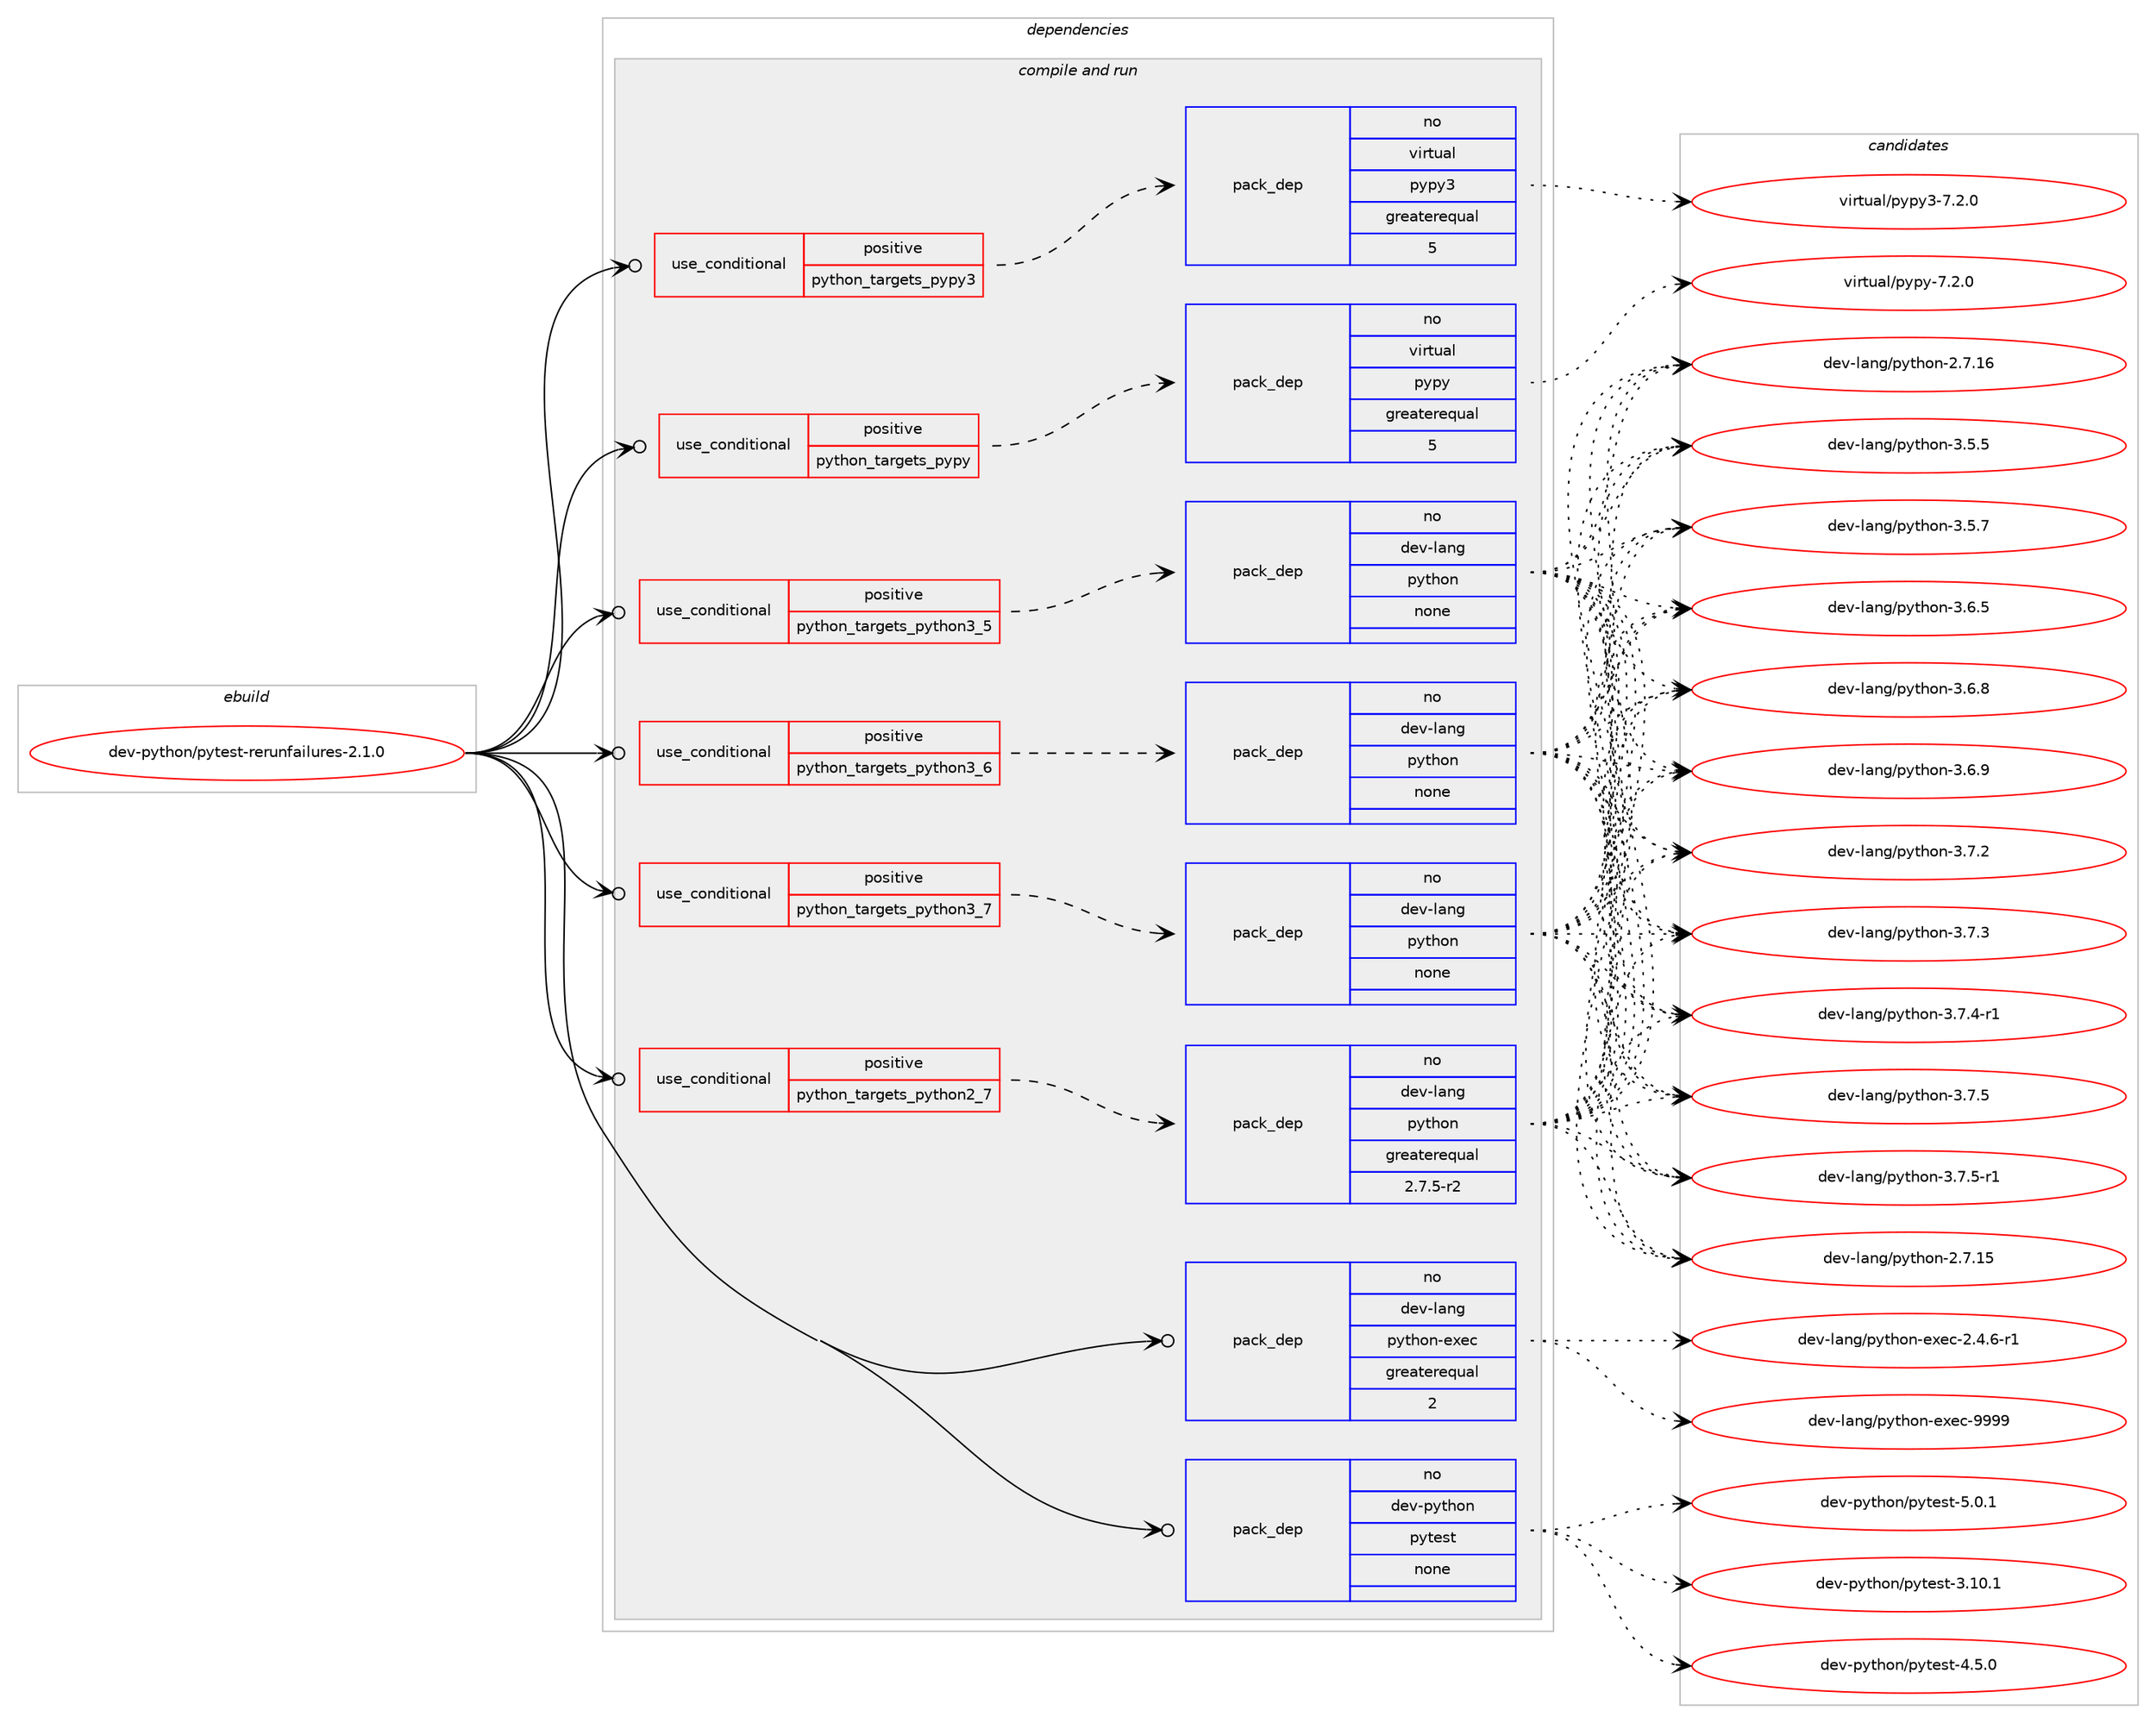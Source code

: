 digraph prolog {

# *************
# Graph options
# *************

newrank=true;
concentrate=true;
compound=true;
graph [rankdir=LR,fontname=Helvetica,fontsize=10,ranksep=1.5];#, ranksep=2.5, nodesep=0.2];
edge  [arrowhead=vee];
node  [fontname=Helvetica,fontsize=10];

# **********
# The ebuild
# **********

subgraph cluster_leftcol {
color=gray;
rank=same;
label=<<i>ebuild</i>>;
id [label="dev-python/pytest-rerunfailures-2.1.0", color=red, width=4, href="../dev-python/pytest-rerunfailures-2.1.0.svg"];
}

# ****************
# The dependencies
# ****************

subgraph cluster_midcol {
color=gray;
label=<<i>dependencies</i>>;
subgraph cluster_compile {
fillcolor="#eeeeee";
style=filled;
label=<<i>compile</i>>;
}
subgraph cluster_compileandrun {
fillcolor="#eeeeee";
style=filled;
label=<<i>compile and run</i>>;
subgraph cond147157 {
dependency629762 [label=<<TABLE BORDER="0" CELLBORDER="1" CELLSPACING="0" CELLPADDING="4"><TR><TD ROWSPAN="3" CELLPADDING="10">use_conditional</TD></TR><TR><TD>positive</TD></TR><TR><TD>python_targets_pypy</TD></TR></TABLE>>, shape=none, color=red];
subgraph pack470739 {
dependency629763 [label=<<TABLE BORDER="0" CELLBORDER="1" CELLSPACING="0" CELLPADDING="4" WIDTH="220"><TR><TD ROWSPAN="6" CELLPADDING="30">pack_dep</TD></TR><TR><TD WIDTH="110">no</TD></TR><TR><TD>virtual</TD></TR><TR><TD>pypy</TD></TR><TR><TD>greaterequal</TD></TR><TR><TD>5</TD></TR></TABLE>>, shape=none, color=blue];
}
dependency629762:e -> dependency629763:w [weight=20,style="dashed",arrowhead="vee"];
}
id:e -> dependency629762:w [weight=20,style="solid",arrowhead="odotvee"];
subgraph cond147158 {
dependency629764 [label=<<TABLE BORDER="0" CELLBORDER="1" CELLSPACING="0" CELLPADDING="4"><TR><TD ROWSPAN="3" CELLPADDING="10">use_conditional</TD></TR><TR><TD>positive</TD></TR><TR><TD>python_targets_pypy3</TD></TR></TABLE>>, shape=none, color=red];
subgraph pack470740 {
dependency629765 [label=<<TABLE BORDER="0" CELLBORDER="1" CELLSPACING="0" CELLPADDING="4" WIDTH="220"><TR><TD ROWSPAN="6" CELLPADDING="30">pack_dep</TD></TR><TR><TD WIDTH="110">no</TD></TR><TR><TD>virtual</TD></TR><TR><TD>pypy3</TD></TR><TR><TD>greaterequal</TD></TR><TR><TD>5</TD></TR></TABLE>>, shape=none, color=blue];
}
dependency629764:e -> dependency629765:w [weight=20,style="dashed",arrowhead="vee"];
}
id:e -> dependency629764:w [weight=20,style="solid",arrowhead="odotvee"];
subgraph cond147159 {
dependency629766 [label=<<TABLE BORDER="0" CELLBORDER="1" CELLSPACING="0" CELLPADDING="4"><TR><TD ROWSPAN="3" CELLPADDING="10">use_conditional</TD></TR><TR><TD>positive</TD></TR><TR><TD>python_targets_python2_7</TD></TR></TABLE>>, shape=none, color=red];
subgraph pack470741 {
dependency629767 [label=<<TABLE BORDER="0" CELLBORDER="1" CELLSPACING="0" CELLPADDING="4" WIDTH="220"><TR><TD ROWSPAN="6" CELLPADDING="30">pack_dep</TD></TR><TR><TD WIDTH="110">no</TD></TR><TR><TD>dev-lang</TD></TR><TR><TD>python</TD></TR><TR><TD>greaterequal</TD></TR><TR><TD>2.7.5-r2</TD></TR></TABLE>>, shape=none, color=blue];
}
dependency629766:e -> dependency629767:w [weight=20,style="dashed",arrowhead="vee"];
}
id:e -> dependency629766:w [weight=20,style="solid",arrowhead="odotvee"];
subgraph cond147160 {
dependency629768 [label=<<TABLE BORDER="0" CELLBORDER="1" CELLSPACING="0" CELLPADDING="4"><TR><TD ROWSPAN="3" CELLPADDING="10">use_conditional</TD></TR><TR><TD>positive</TD></TR><TR><TD>python_targets_python3_5</TD></TR></TABLE>>, shape=none, color=red];
subgraph pack470742 {
dependency629769 [label=<<TABLE BORDER="0" CELLBORDER="1" CELLSPACING="0" CELLPADDING="4" WIDTH="220"><TR><TD ROWSPAN="6" CELLPADDING="30">pack_dep</TD></TR><TR><TD WIDTH="110">no</TD></TR><TR><TD>dev-lang</TD></TR><TR><TD>python</TD></TR><TR><TD>none</TD></TR><TR><TD></TD></TR></TABLE>>, shape=none, color=blue];
}
dependency629768:e -> dependency629769:w [weight=20,style="dashed",arrowhead="vee"];
}
id:e -> dependency629768:w [weight=20,style="solid",arrowhead="odotvee"];
subgraph cond147161 {
dependency629770 [label=<<TABLE BORDER="0" CELLBORDER="1" CELLSPACING="0" CELLPADDING="4"><TR><TD ROWSPAN="3" CELLPADDING="10">use_conditional</TD></TR><TR><TD>positive</TD></TR><TR><TD>python_targets_python3_6</TD></TR></TABLE>>, shape=none, color=red];
subgraph pack470743 {
dependency629771 [label=<<TABLE BORDER="0" CELLBORDER="1" CELLSPACING="0" CELLPADDING="4" WIDTH="220"><TR><TD ROWSPAN="6" CELLPADDING="30">pack_dep</TD></TR><TR><TD WIDTH="110">no</TD></TR><TR><TD>dev-lang</TD></TR><TR><TD>python</TD></TR><TR><TD>none</TD></TR><TR><TD></TD></TR></TABLE>>, shape=none, color=blue];
}
dependency629770:e -> dependency629771:w [weight=20,style="dashed",arrowhead="vee"];
}
id:e -> dependency629770:w [weight=20,style="solid",arrowhead="odotvee"];
subgraph cond147162 {
dependency629772 [label=<<TABLE BORDER="0" CELLBORDER="1" CELLSPACING="0" CELLPADDING="4"><TR><TD ROWSPAN="3" CELLPADDING="10">use_conditional</TD></TR><TR><TD>positive</TD></TR><TR><TD>python_targets_python3_7</TD></TR></TABLE>>, shape=none, color=red];
subgraph pack470744 {
dependency629773 [label=<<TABLE BORDER="0" CELLBORDER="1" CELLSPACING="0" CELLPADDING="4" WIDTH="220"><TR><TD ROWSPAN="6" CELLPADDING="30">pack_dep</TD></TR><TR><TD WIDTH="110">no</TD></TR><TR><TD>dev-lang</TD></TR><TR><TD>python</TD></TR><TR><TD>none</TD></TR><TR><TD></TD></TR></TABLE>>, shape=none, color=blue];
}
dependency629772:e -> dependency629773:w [weight=20,style="dashed",arrowhead="vee"];
}
id:e -> dependency629772:w [weight=20,style="solid",arrowhead="odotvee"];
subgraph pack470745 {
dependency629774 [label=<<TABLE BORDER="0" CELLBORDER="1" CELLSPACING="0" CELLPADDING="4" WIDTH="220"><TR><TD ROWSPAN="6" CELLPADDING="30">pack_dep</TD></TR><TR><TD WIDTH="110">no</TD></TR><TR><TD>dev-lang</TD></TR><TR><TD>python-exec</TD></TR><TR><TD>greaterequal</TD></TR><TR><TD>2</TD></TR></TABLE>>, shape=none, color=blue];
}
id:e -> dependency629774:w [weight=20,style="solid",arrowhead="odotvee"];
subgraph pack470746 {
dependency629775 [label=<<TABLE BORDER="0" CELLBORDER="1" CELLSPACING="0" CELLPADDING="4" WIDTH="220"><TR><TD ROWSPAN="6" CELLPADDING="30">pack_dep</TD></TR><TR><TD WIDTH="110">no</TD></TR><TR><TD>dev-python</TD></TR><TR><TD>pytest</TD></TR><TR><TD>none</TD></TR><TR><TD></TD></TR></TABLE>>, shape=none, color=blue];
}
id:e -> dependency629775:w [weight=20,style="solid",arrowhead="odotvee"];
}
subgraph cluster_run {
fillcolor="#eeeeee";
style=filled;
label=<<i>run</i>>;
}
}

# **************
# The candidates
# **************

subgraph cluster_choices {
rank=same;
color=gray;
label=<<i>candidates</i>>;

subgraph choice470739 {
color=black;
nodesep=1;
choice1181051141161179710847112121112121455546504648 [label="virtual/pypy-7.2.0", color=red, width=4,href="../virtual/pypy-7.2.0.svg"];
dependency629763:e -> choice1181051141161179710847112121112121455546504648:w [style=dotted,weight="100"];
}
subgraph choice470740 {
color=black;
nodesep=1;
choice118105114116117971084711212111212151455546504648 [label="virtual/pypy3-7.2.0", color=red, width=4,href="../virtual/pypy3-7.2.0.svg"];
dependency629765:e -> choice118105114116117971084711212111212151455546504648:w [style=dotted,weight="100"];
}
subgraph choice470741 {
color=black;
nodesep=1;
choice10010111845108971101034711212111610411111045504655464953 [label="dev-lang/python-2.7.15", color=red, width=4,href="../dev-lang/python-2.7.15.svg"];
choice10010111845108971101034711212111610411111045504655464954 [label="dev-lang/python-2.7.16", color=red, width=4,href="../dev-lang/python-2.7.16.svg"];
choice100101118451089711010347112121116104111110455146534653 [label="dev-lang/python-3.5.5", color=red, width=4,href="../dev-lang/python-3.5.5.svg"];
choice100101118451089711010347112121116104111110455146534655 [label="dev-lang/python-3.5.7", color=red, width=4,href="../dev-lang/python-3.5.7.svg"];
choice100101118451089711010347112121116104111110455146544653 [label="dev-lang/python-3.6.5", color=red, width=4,href="../dev-lang/python-3.6.5.svg"];
choice100101118451089711010347112121116104111110455146544656 [label="dev-lang/python-3.6.8", color=red, width=4,href="../dev-lang/python-3.6.8.svg"];
choice100101118451089711010347112121116104111110455146544657 [label="dev-lang/python-3.6.9", color=red, width=4,href="../dev-lang/python-3.6.9.svg"];
choice100101118451089711010347112121116104111110455146554650 [label="dev-lang/python-3.7.2", color=red, width=4,href="../dev-lang/python-3.7.2.svg"];
choice100101118451089711010347112121116104111110455146554651 [label="dev-lang/python-3.7.3", color=red, width=4,href="../dev-lang/python-3.7.3.svg"];
choice1001011184510897110103471121211161041111104551465546524511449 [label="dev-lang/python-3.7.4-r1", color=red, width=4,href="../dev-lang/python-3.7.4-r1.svg"];
choice100101118451089711010347112121116104111110455146554653 [label="dev-lang/python-3.7.5", color=red, width=4,href="../dev-lang/python-3.7.5.svg"];
choice1001011184510897110103471121211161041111104551465546534511449 [label="dev-lang/python-3.7.5-r1", color=red, width=4,href="../dev-lang/python-3.7.5-r1.svg"];
dependency629767:e -> choice10010111845108971101034711212111610411111045504655464953:w [style=dotted,weight="100"];
dependency629767:e -> choice10010111845108971101034711212111610411111045504655464954:w [style=dotted,weight="100"];
dependency629767:e -> choice100101118451089711010347112121116104111110455146534653:w [style=dotted,weight="100"];
dependency629767:e -> choice100101118451089711010347112121116104111110455146534655:w [style=dotted,weight="100"];
dependency629767:e -> choice100101118451089711010347112121116104111110455146544653:w [style=dotted,weight="100"];
dependency629767:e -> choice100101118451089711010347112121116104111110455146544656:w [style=dotted,weight="100"];
dependency629767:e -> choice100101118451089711010347112121116104111110455146544657:w [style=dotted,weight="100"];
dependency629767:e -> choice100101118451089711010347112121116104111110455146554650:w [style=dotted,weight="100"];
dependency629767:e -> choice100101118451089711010347112121116104111110455146554651:w [style=dotted,weight="100"];
dependency629767:e -> choice1001011184510897110103471121211161041111104551465546524511449:w [style=dotted,weight="100"];
dependency629767:e -> choice100101118451089711010347112121116104111110455146554653:w [style=dotted,weight="100"];
dependency629767:e -> choice1001011184510897110103471121211161041111104551465546534511449:w [style=dotted,weight="100"];
}
subgraph choice470742 {
color=black;
nodesep=1;
choice10010111845108971101034711212111610411111045504655464953 [label="dev-lang/python-2.7.15", color=red, width=4,href="../dev-lang/python-2.7.15.svg"];
choice10010111845108971101034711212111610411111045504655464954 [label="dev-lang/python-2.7.16", color=red, width=4,href="../dev-lang/python-2.7.16.svg"];
choice100101118451089711010347112121116104111110455146534653 [label="dev-lang/python-3.5.5", color=red, width=4,href="../dev-lang/python-3.5.5.svg"];
choice100101118451089711010347112121116104111110455146534655 [label="dev-lang/python-3.5.7", color=red, width=4,href="../dev-lang/python-3.5.7.svg"];
choice100101118451089711010347112121116104111110455146544653 [label="dev-lang/python-3.6.5", color=red, width=4,href="../dev-lang/python-3.6.5.svg"];
choice100101118451089711010347112121116104111110455146544656 [label="dev-lang/python-3.6.8", color=red, width=4,href="../dev-lang/python-3.6.8.svg"];
choice100101118451089711010347112121116104111110455146544657 [label="dev-lang/python-3.6.9", color=red, width=4,href="../dev-lang/python-3.6.9.svg"];
choice100101118451089711010347112121116104111110455146554650 [label="dev-lang/python-3.7.2", color=red, width=4,href="../dev-lang/python-3.7.2.svg"];
choice100101118451089711010347112121116104111110455146554651 [label="dev-lang/python-3.7.3", color=red, width=4,href="../dev-lang/python-3.7.3.svg"];
choice1001011184510897110103471121211161041111104551465546524511449 [label="dev-lang/python-3.7.4-r1", color=red, width=4,href="../dev-lang/python-3.7.4-r1.svg"];
choice100101118451089711010347112121116104111110455146554653 [label="dev-lang/python-3.7.5", color=red, width=4,href="../dev-lang/python-3.7.5.svg"];
choice1001011184510897110103471121211161041111104551465546534511449 [label="dev-lang/python-3.7.5-r1", color=red, width=4,href="../dev-lang/python-3.7.5-r1.svg"];
dependency629769:e -> choice10010111845108971101034711212111610411111045504655464953:w [style=dotted,weight="100"];
dependency629769:e -> choice10010111845108971101034711212111610411111045504655464954:w [style=dotted,weight="100"];
dependency629769:e -> choice100101118451089711010347112121116104111110455146534653:w [style=dotted,weight="100"];
dependency629769:e -> choice100101118451089711010347112121116104111110455146534655:w [style=dotted,weight="100"];
dependency629769:e -> choice100101118451089711010347112121116104111110455146544653:w [style=dotted,weight="100"];
dependency629769:e -> choice100101118451089711010347112121116104111110455146544656:w [style=dotted,weight="100"];
dependency629769:e -> choice100101118451089711010347112121116104111110455146544657:w [style=dotted,weight="100"];
dependency629769:e -> choice100101118451089711010347112121116104111110455146554650:w [style=dotted,weight="100"];
dependency629769:e -> choice100101118451089711010347112121116104111110455146554651:w [style=dotted,weight="100"];
dependency629769:e -> choice1001011184510897110103471121211161041111104551465546524511449:w [style=dotted,weight="100"];
dependency629769:e -> choice100101118451089711010347112121116104111110455146554653:w [style=dotted,weight="100"];
dependency629769:e -> choice1001011184510897110103471121211161041111104551465546534511449:w [style=dotted,weight="100"];
}
subgraph choice470743 {
color=black;
nodesep=1;
choice10010111845108971101034711212111610411111045504655464953 [label="dev-lang/python-2.7.15", color=red, width=4,href="../dev-lang/python-2.7.15.svg"];
choice10010111845108971101034711212111610411111045504655464954 [label="dev-lang/python-2.7.16", color=red, width=4,href="../dev-lang/python-2.7.16.svg"];
choice100101118451089711010347112121116104111110455146534653 [label="dev-lang/python-3.5.5", color=red, width=4,href="../dev-lang/python-3.5.5.svg"];
choice100101118451089711010347112121116104111110455146534655 [label="dev-lang/python-3.5.7", color=red, width=4,href="../dev-lang/python-3.5.7.svg"];
choice100101118451089711010347112121116104111110455146544653 [label="dev-lang/python-3.6.5", color=red, width=4,href="../dev-lang/python-3.6.5.svg"];
choice100101118451089711010347112121116104111110455146544656 [label="dev-lang/python-3.6.8", color=red, width=4,href="../dev-lang/python-3.6.8.svg"];
choice100101118451089711010347112121116104111110455146544657 [label="dev-lang/python-3.6.9", color=red, width=4,href="../dev-lang/python-3.6.9.svg"];
choice100101118451089711010347112121116104111110455146554650 [label="dev-lang/python-3.7.2", color=red, width=4,href="../dev-lang/python-3.7.2.svg"];
choice100101118451089711010347112121116104111110455146554651 [label="dev-lang/python-3.7.3", color=red, width=4,href="../dev-lang/python-3.7.3.svg"];
choice1001011184510897110103471121211161041111104551465546524511449 [label="dev-lang/python-3.7.4-r1", color=red, width=4,href="../dev-lang/python-3.7.4-r1.svg"];
choice100101118451089711010347112121116104111110455146554653 [label="dev-lang/python-3.7.5", color=red, width=4,href="../dev-lang/python-3.7.5.svg"];
choice1001011184510897110103471121211161041111104551465546534511449 [label="dev-lang/python-3.7.5-r1", color=red, width=4,href="../dev-lang/python-3.7.5-r1.svg"];
dependency629771:e -> choice10010111845108971101034711212111610411111045504655464953:w [style=dotted,weight="100"];
dependency629771:e -> choice10010111845108971101034711212111610411111045504655464954:w [style=dotted,weight="100"];
dependency629771:e -> choice100101118451089711010347112121116104111110455146534653:w [style=dotted,weight="100"];
dependency629771:e -> choice100101118451089711010347112121116104111110455146534655:w [style=dotted,weight="100"];
dependency629771:e -> choice100101118451089711010347112121116104111110455146544653:w [style=dotted,weight="100"];
dependency629771:e -> choice100101118451089711010347112121116104111110455146544656:w [style=dotted,weight="100"];
dependency629771:e -> choice100101118451089711010347112121116104111110455146544657:w [style=dotted,weight="100"];
dependency629771:e -> choice100101118451089711010347112121116104111110455146554650:w [style=dotted,weight="100"];
dependency629771:e -> choice100101118451089711010347112121116104111110455146554651:w [style=dotted,weight="100"];
dependency629771:e -> choice1001011184510897110103471121211161041111104551465546524511449:w [style=dotted,weight="100"];
dependency629771:e -> choice100101118451089711010347112121116104111110455146554653:w [style=dotted,weight="100"];
dependency629771:e -> choice1001011184510897110103471121211161041111104551465546534511449:w [style=dotted,weight="100"];
}
subgraph choice470744 {
color=black;
nodesep=1;
choice10010111845108971101034711212111610411111045504655464953 [label="dev-lang/python-2.7.15", color=red, width=4,href="../dev-lang/python-2.7.15.svg"];
choice10010111845108971101034711212111610411111045504655464954 [label="dev-lang/python-2.7.16", color=red, width=4,href="../dev-lang/python-2.7.16.svg"];
choice100101118451089711010347112121116104111110455146534653 [label="dev-lang/python-3.5.5", color=red, width=4,href="../dev-lang/python-3.5.5.svg"];
choice100101118451089711010347112121116104111110455146534655 [label="dev-lang/python-3.5.7", color=red, width=4,href="../dev-lang/python-3.5.7.svg"];
choice100101118451089711010347112121116104111110455146544653 [label="dev-lang/python-3.6.5", color=red, width=4,href="../dev-lang/python-3.6.5.svg"];
choice100101118451089711010347112121116104111110455146544656 [label="dev-lang/python-3.6.8", color=red, width=4,href="../dev-lang/python-3.6.8.svg"];
choice100101118451089711010347112121116104111110455146544657 [label="dev-lang/python-3.6.9", color=red, width=4,href="../dev-lang/python-3.6.9.svg"];
choice100101118451089711010347112121116104111110455146554650 [label="dev-lang/python-3.7.2", color=red, width=4,href="../dev-lang/python-3.7.2.svg"];
choice100101118451089711010347112121116104111110455146554651 [label="dev-lang/python-3.7.3", color=red, width=4,href="../dev-lang/python-3.7.3.svg"];
choice1001011184510897110103471121211161041111104551465546524511449 [label="dev-lang/python-3.7.4-r1", color=red, width=4,href="../dev-lang/python-3.7.4-r1.svg"];
choice100101118451089711010347112121116104111110455146554653 [label="dev-lang/python-3.7.5", color=red, width=4,href="../dev-lang/python-3.7.5.svg"];
choice1001011184510897110103471121211161041111104551465546534511449 [label="dev-lang/python-3.7.5-r1", color=red, width=4,href="../dev-lang/python-3.7.5-r1.svg"];
dependency629773:e -> choice10010111845108971101034711212111610411111045504655464953:w [style=dotted,weight="100"];
dependency629773:e -> choice10010111845108971101034711212111610411111045504655464954:w [style=dotted,weight="100"];
dependency629773:e -> choice100101118451089711010347112121116104111110455146534653:w [style=dotted,weight="100"];
dependency629773:e -> choice100101118451089711010347112121116104111110455146534655:w [style=dotted,weight="100"];
dependency629773:e -> choice100101118451089711010347112121116104111110455146544653:w [style=dotted,weight="100"];
dependency629773:e -> choice100101118451089711010347112121116104111110455146544656:w [style=dotted,weight="100"];
dependency629773:e -> choice100101118451089711010347112121116104111110455146544657:w [style=dotted,weight="100"];
dependency629773:e -> choice100101118451089711010347112121116104111110455146554650:w [style=dotted,weight="100"];
dependency629773:e -> choice100101118451089711010347112121116104111110455146554651:w [style=dotted,weight="100"];
dependency629773:e -> choice1001011184510897110103471121211161041111104551465546524511449:w [style=dotted,weight="100"];
dependency629773:e -> choice100101118451089711010347112121116104111110455146554653:w [style=dotted,weight="100"];
dependency629773:e -> choice1001011184510897110103471121211161041111104551465546534511449:w [style=dotted,weight="100"];
}
subgraph choice470745 {
color=black;
nodesep=1;
choice10010111845108971101034711212111610411111045101120101994550465246544511449 [label="dev-lang/python-exec-2.4.6-r1", color=red, width=4,href="../dev-lang/python-exec-2.4.6-r1.svg"];
choice10010111845108971101034711212111610411111045101120101994557575757 [label="dev-lang/python-exec-9999", color=red, width=4,href="../dev-lang/python-exec-9999.svg"];
dependency629774:e -> choice10010111845108971101034711212111610411111045101120101994550465246544511449:w [style=dotted,weight="100"];
dependency629774:e -> choice10010111845108971101034711212111610411111045101120101994557575757:w [style=dotted,weight="100"];
}
subgraph choice470746 {
color=black;
nodesep=1;
choice100101118451121211161041111104711212111610111511645514649484649 [label="dev-python/pytest-3.10.1", color=red, width=4,href="../dev-python/pytest-3.10.1.svg"];
choice1001011184511212111610411111047112121116101115116455246534648 [label="dev-python/pytest-4.5.0", color=red, width=4,href="../dev-python/pytest-4.5.0.svg"];
choice1001011184511212111610411111047112121116101115116455346484649 [label="dev-python/pytest-5.0.1", color=red, width=4,href="../dev-python/pytest-5.0.1.svg"];
dependency629775:e -> choice100101118451121211161041111104711212111610111511645514649484649:w [style=dotted,weight="100"];
dependency629775:e -> choice1001011184511212111610411111047112121116101115116455246534648:w [style=dotted,weight="100"];
dependency629775:e -> choice1001011184511212111610411111047112121116101115116455346484649:w [style=dotted,weight="100"];
}
}

}
